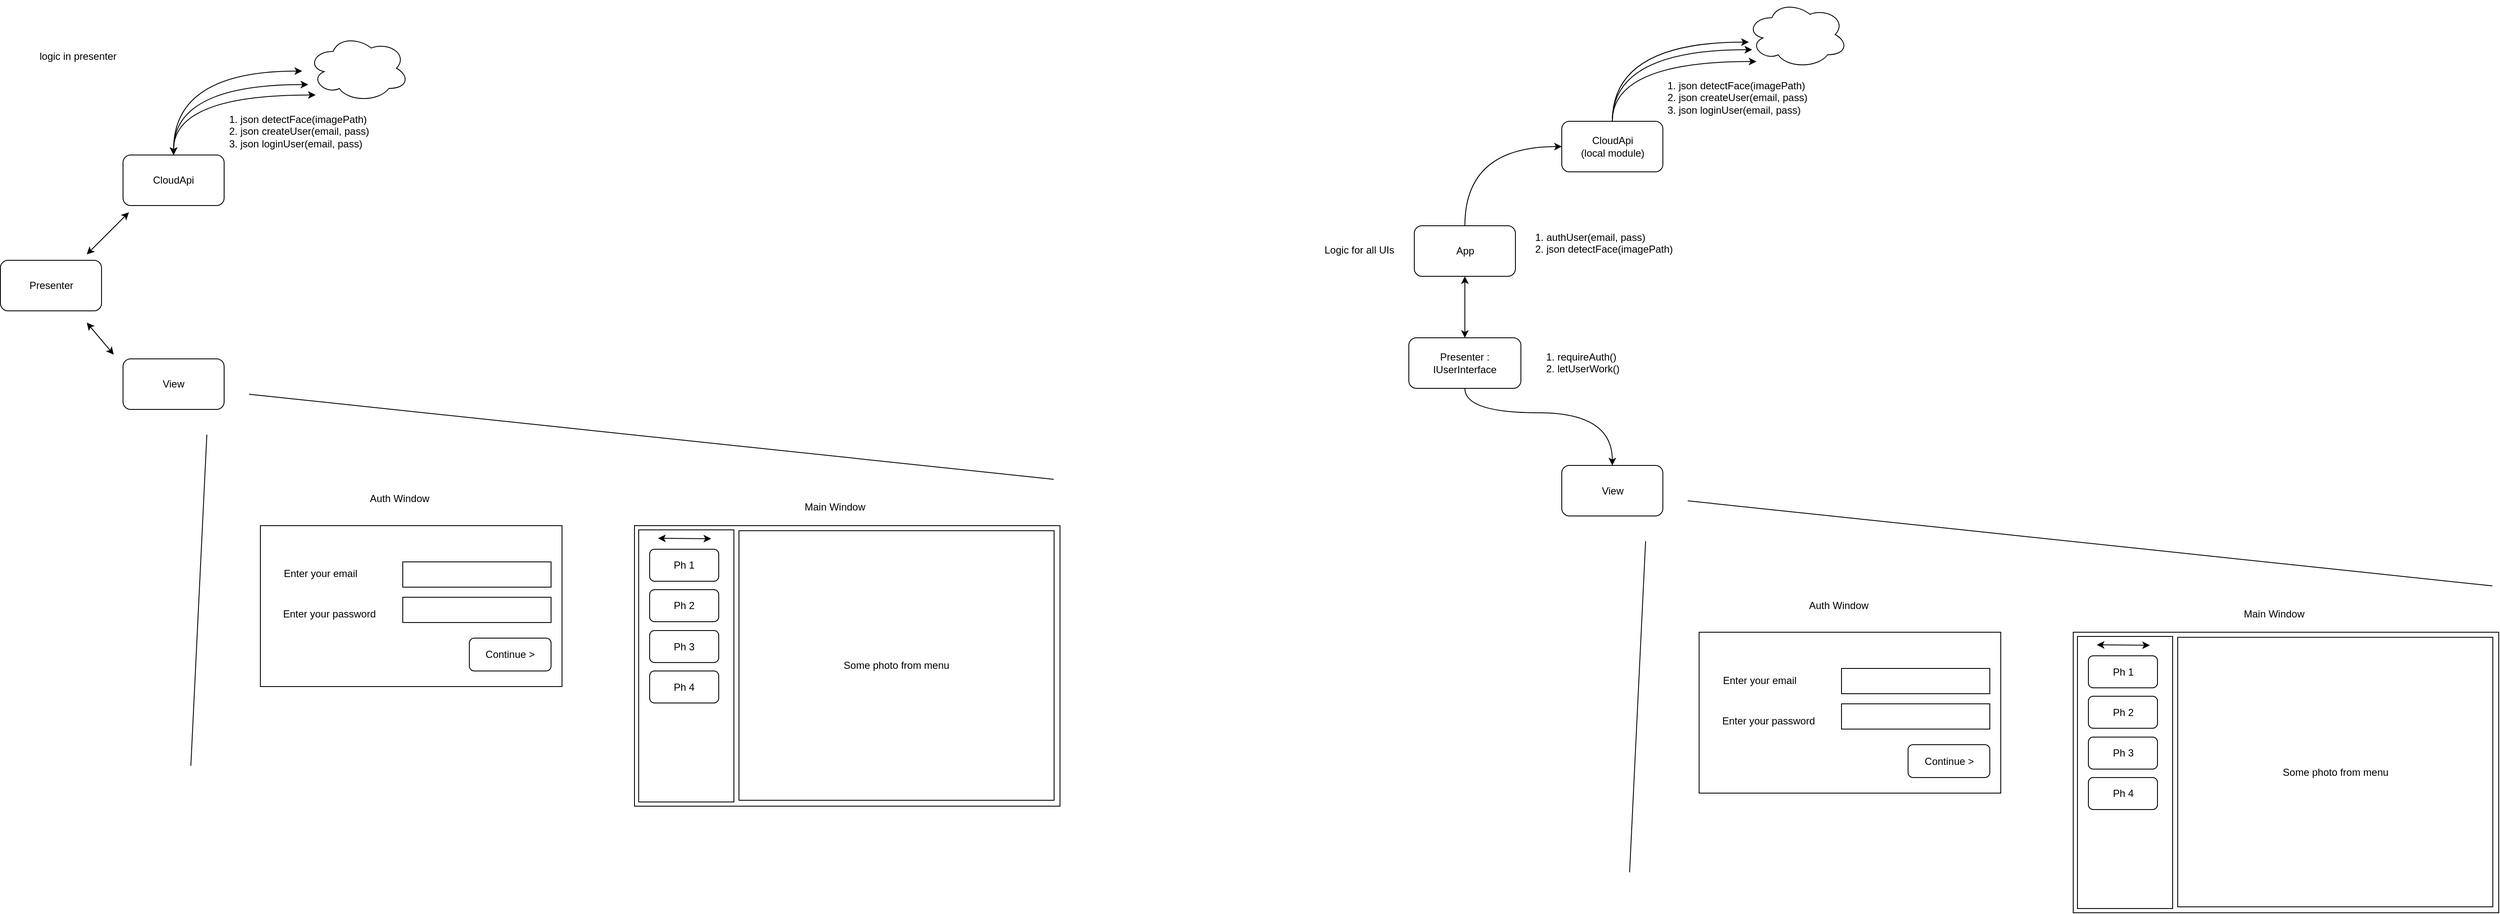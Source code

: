 <mxfile version="10.8.0" type="device"><diagram id="RPN1DrhEtpvBff0ssNFF" name="Page-1"><mxGraphModel dx="1100" dy="856" grid="0" gridSize="10" guides="1" tooltips="1" connect="1" arrows="1" fold="1" page="0" pageScale="1" pageWidth="850" pageHeight="1100" math="0" shadow="0"><root><mxCell id="0"/><mxCell id="1" parent="0"/><mxCell id="bMVW35TbsiTJvTJfAsjE-92" style="edgeStyle=orthogonalEdgeStyle;curved=1;rounded=0;orthogonalLoop=1;jettySize=auto;html=1;entryX=0;entryY=0.5;entryDx=0;entryDy=0;startArrow=none;startFill=0;" edge="1" parent="1" source="bMVW35TbsiTJvTJfAsjE-1" target="bMVW35TbsiTJvTJfAsjE-2"><mxGeometry relative="1" as="geometry"><Array as="points"><mxPoint x="1424" y="43"/></Array></mxGeometry></mxCell><mxCell id="bMVW35TbsiTJvTJfAsjE-1" value="App&lt;br&gt;" style="rounded=1;whiteSpace=wrap;html=1;" vertex="1" parent="1"><mxGeometry x="1363.5" y="137" width="120" height="60" as="geometry"/></mxCell><mxCell id="bMVW35TbsiTJvTJfAsjE-39" style="edgeStyle=orthogonalEdgeStyle;rounded=0;orthogonalLoop=1;jettySize=auto;html=1;curved=1;exitX=0.5;exitY=0;exitDx=0;exitDy=0;startArrow=none;startFill=0;" edge="1" parent="1" source="bMVW35TbsiTJvTJfAsjE-2"><mxGeometry relative="1" as="geometry"><mxPoint x="1760.5" y="-81" as="targetPoint"/><Array as="points"><mxPoint x="1598.5" y="-81"/></Array></mxGeometry></mxCell><mxCell id="bMVW35TbsiTJvTJfAsjE-2" value="CloudApi&lt;br&gt;(local module)&lt;br&gt;" style="rounded=1;whiteSpace=wrap;html=1;" vertex="1" parent="1"><mxGeometry x="1538.5" y="13" width="120" height="60" as="geometry"/></mxCell><mxCell id="bMVW35TbsiTJvTJfAsjE-3" value="View" style="rounded=1;whiteSpace=wrap;html=1;" vertex="1" parent="1"><mxGeometry x="1538.5" y="421.5" width="120" height="60" as="geometry"/></mxCell><mxCell id="bMVW35TbsiTJvTJfAsjE-6" value="" style="rounded=0;whiteSpace=wrap;html=1;" vertex="1" parent="1"><mxGeometry x="2145.5" y="619.5" width="505" height="333" as="geometry"/></mxCell><mxCell id="bMVW35TbsiTJvTJfAsjE-7" value="" style="rounded=0;whiteSpace=wrap;html=1;" vertex="1" parent="1"><mxGeometry x="2150.5" y="624.5" width="113" height="323" as="geometry"/></mxCell><mxCell id="bMVW35TbsiTJvTJfAsjE-8" value="" style="endArrow=classic;startArrow=classic;html=1;" edge="1" parent="1"><mxGeometry width="50" height="50" relative="1" as="geometry"><mxPoint x="2173.5" y="634.5" as="sourcePoint"/><mxPoint x="2236.5" y="635" as="targetPoint"/></mxGeometry></mxCell><mxCell id="bMVW35TbsiTJvTJfAsjE-9" value="Ph 1" style="rounded=1;whiteSpace=wrap;html=1;" vertex="1" parent="1"><mxGeometry x="2163.5" y="647.5" width="82" height="38" as="geometry"/></mxCell><mxCell id="bMVW35TbsiTJvTJfAsjE-10" value="Ph 2" style="rounded=1;whiteSpace=wrap;html=1;" vertex="1" parent="1"><mxGeometry x="2163.5" y="695.5" width="82" height="38" as="geometry"/></mxCell><mxCell id="bMVW35TbsiTJvTJfAsjE-12" value="Ph 3" style="rounded=1;whiteSpace=wrap;html=1;" vertex="1" parent="1"><mxGeometry x="2163.5" y="744" width="82" height="38" as="geometry"/></mxCell><mxCell id="bMVW35TbsiTJvTJfAsjE-13" value="Ph 4" style="rounded=1;whiteSpace=wrap;html=1;" vertex="1" parent="1"><mxGeometry x="2163.5" y="792" width="82" height="38" as="geometry"/></mxCell><mxCell id="bMVW35TbsiTJvTJfAsjE-17" value="Some photo from menu" style="rounded=0;whiteSpace=wrap;html=1;" vertex="1" parent="1"><mxGeometry x="2269.5" y="625.5" width="374" height="320" as="geometry"/></mxCell><mxCell id="bMVW35TbsiTJvTJfAsjE-18" value="Main Window" style="text;html=1;resizable=0;points=[];autosize=1;align=left;verticalAlign=top;spacingTop=-4;" vertex="1" parent="1"><mxGeometry x="2345.5" y="587.5" width="82" height="14" as="geometry"/></mxCell><mxCell id="bMVW35TbsiTJvTJfAsjE-19" value="" style="rounded=0;whiteSpace=wrap;html=1;" vertex="1" parent="1"><mxGeometry x="1701.5" y="619.5" width="358" height="191" as="geometry"/></mxCell><mxCell id="bMVW35TbsiTJvTJfAsjE-20" value="Auth Window" style="text;html=1;resizable=0;points=[];autosize=1;align=left;verticalAlign=top;spacingTop=-4;" vertex="1" parent="1"><mxGeometry x="1829.5" y="577.5" width="81" height="14" as="geometry"/></mxCell><mxCell id="bMVW35TbsiTJvTJfAsjE-23" value="Continue &amp;gt;" style="rounded=1;whiteSpace=wrap;html=1;" vertex="1" parent="1"><mxGeometry x="1949.5" y="753" width="97" height="39" as="geometry"/></mxCell><mxCell id="bMVW35TbsiTJvTJfAsjE-24" value="Enter your email" style="text;html=1;strokeColor=none;fillColor=none;align=center;verticalAlign=middle;whiteSpace=wrap;rounded=0;" vertex="1" parent="1"><mxGeometry x="1716.5" y="666.5" width="113" height="20" as="geometry"/></mxCell><mxCell id="bMVW35TbsiTJvTJfAsjE-25" value="Enter your password" style="text;html=1;strokeColor=none;fillColor=none;align=center;verticalAlign=middle;whiteSpace=wrap;rounded=0;" vertex="1" parent="1"><mxGeometry x="1722.5" y="714.5" width="122" height="20" as="geometry"/></mxCell><mxCell id="bMVW35TbsiTJvTJfAsjE-27" value="" style="rounded=0;whiteSpace=wrap;html=1;" vertex="1" parent="1"><mxGeometry x="1870.5" y="662.5" width="176" height="30" as="geometry"/></mxCell><mxCell id="bMVW35TbsiTJvTJfAsjE-32" value="" style="rounded=0;whiteSpace=wrap;html=1;" vertex="1" parent="1"><mxGeometry x="1870.5" y="704.5" width="176" height="30" as="geometry"/></mxCell><mxCell id="bMVW35TbsiTJvTJfAsjE-36" value="" style="endArrow=none;html=1;" edge="1" parent="1"><mxGeometry width="50" height="50" relative="1" as="geometry"><mxPoint x="1619" y="904.5" as="sourcePoint"/><mxPoint x="1638" y="511.5" as="targetPoint"/></mxGeometry></mxCell><mxCell id="bMVW35TbsiTJvTJfAsjE-37" value="" style="endArrow=none;html=1;" edge="1" parent="1"><mxGeometry width="50" height="50" relative="1" as="geometry"><mxPoint x="2643" y="564.5" as="sourcePoint"/><mxPoint x="1688" y="463.5" as="targetPoint"/></mxGeometry></mxCell><mxCell id="bMVW35TbsiTJvTJfAsjE-38" value="" style="ellipse;shape=cloud;whiteSpace=wrap;html=1;" vertex="1" parent="1"><mxGeometry x="1758" y="-130" width="120" height="80" as="geometry"/></mxCell><mxCell id="bMVW35TbsiTJvTJfAsjE-40" style="edgeStyle=orthogonalEdgeStyle;rounded=0;orthogonalLoop=1;jettySize=auto;html=1;curved=1;exitX=0.5;exitY=0;exitDx=0;exitDy=0;startArrow=none;startFill=0;" edge="1" parent="1" source="bMVW35TbsiTJvTJfAsjE-2"><mxGeometry relative="1" as="geometry"><mxPoint x="1602.5" y="57" as="sourcePoint"/><mxPoint x="1764.5" y="-72" as="targetPoint"/><Array as="points"><mxPoint x="1598.5" y="-72"/></Array></mxGeometry></mxCell><mxCell id="bMVW35TbsiTJvTJfAsjE-41" style="edgeStyle=orthogonalEdgeStyle;rounded=0;orthogonalLoop=1;jettySize=auto;html=1;curved=1;exitX=0.5;exitY=0;exitDx=0;exitDy=0;startArrow=none;startFill=0;" edge="1" parent="1" source="bMVW35TbsiTJvTJfAsjE-2"><mxGeometry relative="1" as="geometry"><mxPoint x="1612.5" y="67" as="sourcePoint"/><mxPoint x="1769.5" y="-58" as="targetPoint"/><Array as="points"><mxPoint x="1598.5" y="-58"/></Array></mxGeometry></mxCell><mxCell id="bMVW35TbsiTJvTJfAsjE-42" value="1. json detectFace(imagePath)&lt;br&gt;2. json createUser(email, pass)&lt;br&gt;3. json loginUser(email, pass)&lt;br&gt;" style="text;html=1;resizable=0;points=[];autosize=1;align=left;verticalAlign=top;spacingTop=-4;" vertex="1" parent="1"><mxGeometry x="1662" y="-39.5" width="176" height="42" as="geometry"/></mxCell><mxCell id="bMVW35TbsiTJvTJfAsjE-95" style="edgeStyle=orthogonalEdgeStyle;curved=1;rounded=0;orthogonalLoop=1;jettySize=auto;html=1;entryX=0.5;entryY=0;entryDx=0;entryDy=0;startArrow=none;startFill=0;" edge="1" parent="1" source="bMVW35TbsiTJvTJfAsjE-43" target="bMVW35TbsiTJvTJfAsjE-3"><mxGeometry relative="1" as="geometry"><Array as="points"><mxPoint x="1423" y="359"/><mxPoint x="1599" y="359"/></Array></mxGeometry></mxCell><mxCell id="bMVW35TbsiTJvTJfAsjE-43" value="Presenter : IUserInterface" style="rounded=1;whiteSpace=wrap;html=1;" vertex="1" parent="1"><mxGeometry x="1357" y="270" width="133" height="60" as="geometry"/></mxCell><mxCell id="bMVW35TbsiTJvTJfAsjE-85" style="edgeStyle=orthogonalEdgeStyle;curved=1;rounded=0;orthogonalLoop=1;jettySize=auto;html=1;startArrow=classic;startFill=1;" edge="1" parent="1" source="bMVW35TbsiTJvTJfAsjE-56"><mxGeometry relative="1" as="geometry"><mxPoint x="59.6" y="-18.2" as="targetPoint"/><Array as="points"><mxPoint x="-109" y="-18"/></Array></mxGeometry></mxCell><mxCell id="bMVW35TbsiTJvTJfAsjE-86" style="edgeStyle=orthogonalEdgeStyle;curved=1;rounded=0;orthogonalLoop=1;jettySize=auto;html=1;startArrow=classic;startFill=1;" edge="1" parent="1" source="bMVW35TbsiTJvTJfAsjE-56"><mxGeometry relative="1" as="geometry"><mxPoint x="50.8" y="-30.6" as="targetPoint"/><Array as="points"><mxPoint x="-109" y="-31"/></Array></mxGeometry></mxCell><mxCell id="bMVW35TbsiTJvTJfAsjE-87" style="edgeStyle=orthogonalEdgeStyle;curved=1;rounded=0;orthogonalLoop=1;jettySize=auto;html=1;startArrow=classic;startFill=1;" edge="1" parent="1" source="bMVW35TbsiTJvTJfAsjE-56"><mxGeometry relative="1" as="geometry"><mxPoint x="43.6" y="-46.6" as="targetPoint"/><Array as="points"><mxPoint x="-109" y="-47"/></Array></mxGeometry></mxCell><mxCell id="bMVW35TbsiTJvTJfAsjE-56" value="CloudApi" style="rounded=1;whiteSpace=wrap;html=1;" vertex="1" parent="1"><mxGeometry x="-169" y="53" width="120" height="60" as="geometry"/></mxCell><mxCell id="bMVW35TbsiTJvTJfAsjE-57" value="View" style="rounded=1;whiteSpace=wrap;html=1;" vertex="1" parent="1"><mxGeometry x="-169" y="295" width="120" height="60" as="geometry"/></mxCell><mxCell id="bMVW35TbsiTJvTJfAsjE-58" value="" style="rounded=0;whiteSpace=wrap;html=1;" vertex="1" parent="1"><mxGeometry x="438" y="493" width="505" height="333" as="geometry"/></mxCell><mxCell id="bMVW35TbsiTJvTJfAsjE-59" value="" style="rounded=0;whiteSpace=wrap;html=1;" vertex="1" parent="1"><mxGeometry x="443" y="498" width="113" height="323" as="geometry"/></mxCell><mxCell id="bMVW35TbsiTJvTJfAsjE-60" value="" style="endArrow=classic;startArrow=classic;html=1;" edge="1" parent="1"><mxGeometry width="50" height="50" relative="1" as="geometry"><mxPoint x="466" y="508" as="sourcePoint"/><mxPoint x="529" y="508.5" as="targetPoint"/></mxGeometry></mxCell><mxCell id="bMVW35TbsiTJvTJfAsjE-61" value="Ph 1" style="rounded=1;whiteSpace=wrap;html=1;" vertex="1" parent="1"><mxGeometry x="456" y="521" width="82" height="38" as="geometry"/></mxCell><mxCell id="bMVW35TbsiTJvTJfAsjE-62" value="Ph 2" style="rounded=1;whiteSpace=wrap;html=1;" vertex="1" parent="1"><mxGeometry x="456" y="569" width="82" height="38" as="geometry"/></mxCell><mxCell id="bMVW35TbsiTJvTJfAsjE-63" value="Ph 3" style="rounded=1;whiteSpace=wrap;html=1;" vertex="1" parent="1"><mxGeometry x="456" y="617.5" width="82" height="38" as="geometry"/></mxCell><mxCell id="bMVW35TbsiTJvTJfAsjE-64" value="Ph 4" style="rounded=1;whiteSpace=wrap;html=1;" vertex="1" parent="1"><mxGeometry x="456" y="665.5" width="82" height="38" as="geometry"/></mxCell><mxCell id="bMVW35TbsiTJvTJfAsjE-65" value="Some photo from menu" style="rounded=0;whiteSpace=wrap;html=1;" vertex="1" parent="1"><mxGeometry x="562" y="499" width="374" height="320" as="geometry"/></mxCell><mxCell id="bMVW35TbsiTJvTJfAsjE-66" value="Main Window" style="text;html=1;resizable=0;points=[];autosize=1;align=left;verticalAlign=top;spacingTop=-4;" vertex="1" parent="1"><mxGeometry x="638" y="461" width="82" height="14" as="geometry"/></mxCell><mxCell id="bMVW35TbsiTJvTJfAsjE-67" value="" style="rounded=0;whiteSpace=wrap;html=1;" vertex="1" parent="1"><mxGeometry x="-6" y="493" width="358" height="191" as="geometry"/></mxCell><mxCell id="bMVW35TbsiTJvTJfAsjE-68" value="Auth Window" style="text;html=1;resizable=0;points=[];autosize=1;align=left;verticalAlign=top;spacingTop=-4;" vertex="1" parent="1"><mxGeometry x="122" y="451" width="81" height="14" as="geometry"/></mxCell><mxCell id="bMVW35TbsiTJvTJfAsjE-69" value="Continue &amp;gt;" style="rounded=1;whiteSpace=wrap;html=1;" vertex="1" parent="1"><mxGeometry x="242" y="626.5" width="97" height="39" as="geometry"/></mxCell><mxCell id="bMVW35TbsiTJvTJfAsjE-70" value="Enter your email" style="text;html=1;strokeColor=none;fillColor=none;align=center;verticalAlign=middle;whiteSpace=wrap;rounded=0;" vertex="1" parent="1"><mxGeometry x="9" y="540" width="113" height="20" as="geometry"/></mxCell><mxCell id="bMVW35TbsiTJvTJfAsjE-71" value="Enter your password" style="text;html=1;strokeColor=none;fillColor=none;align=center;verticalAlign=middle;whiteSpace=wrap;rounded=0;" vertex="1" parent="1"><mxGeometry x="15" y="588" width="122" height="20" as="geometry"/></mxCell><mxCell id="bMVW35TbsiTJvTJfAsjE-72" value="" style="rounded=0;whiteSpace=wrap;html=1;" vertex="1" parent="1"><mxGeometry x="163" y="536" width="176" height="30" as="geometry"/></mxCell><mxCell id="bMVW35TbsiTJvTJfAsjE-73" value="" style="rounded=0;whiteSpace=wrap;html=1;" vertex="1" parent="1"><mxGeometry x="163" y="578" width="176" height="30" as="geometry"/></mxCell><mxCell id="bMVW35TbsiTJvTJfAsjE-74" value="" style="endArrow=none;html=1;" edge="1" parent="1"><mxGeometry width="50" height="50" relative="1" as="geometry"><mxPoint x="-88.5" y="778" as="sourcePoint"/><mxPoint x="-69.5" y="385" as="targetPoint"/></mxGeometry></mxCell><mxCell id="bMVW35TbsiTJvTJfAsjE-75" value="" style="endArrow=none;html=1;" edge="1" parent="1"><mxGeometry width="50" height="50" relative="1" as="geometry"><mxPoint x="935.5" y="438" as="sourcePoint"/><mxPoint x="-19.5" y="337" as="targetPoint"/></mxGeometry></mxCell><mxCell id="bMVW35TbsiTJvTJfAsjE-76" value="" style="ellipse;shape=cloud;whiteSpace=wrap;html=1;" vertex="1" parent="1"><mxGeometry x="50.5" y="-90" width="120" height="80" as="geometry"/></mxCell><mxCell id="bMVW35TbsiTJvTJfAsjE-79" value="1. json detectFace(imagePath)&lt;br&gt;2. json createUser(email, pass)&lt;br&gt;3. json loginUser(email, pass)&lt;br&gt;" style="text;html=1;resizable=0;points=[];autosize=1;align=left;verticalAlign=top;spacingTop=-4;" vertex="1" parent="1"><mxGeometry x="-45.5" y="0.5" width="176" height="42" as="geometry"/></mxCell><mxCell id="bMVW35TbsiTJvTJfAsjE-80" value="Presenter" style="rounded=1;whiteSpace=wrap;html=1;" vertex="1" parent="1"><mxGeometry x="-314.5" y="178" width="120" height="60" as="geometry"/></mxCell><mxCell id="bMVW35TbsiTJvTJfAsjE-84" value="logic in presenter" style="text;html=1;resizable=0;points=[];autosize=1;align=left;verticalAlign=top;spacingTop=-4;" vertex="1" parent="1"><mxGeometry x="-270" y="-74" width="101" height="14" as="geometry"/></mxCell><mxCell id="bMVW35TbsiTJvTJfAsjE-89" value="" style="endArrow=classic;startArrow=classic;html=1;" edge="1" parent="1"><mxGeometry width="50" height="50" relative="1" as="geometry"><mxPoint x="-212" y="171" as="sourcePoint"/><mxPoint x="-162" y="121" as="targetPoint"/></mxGeometry></mxCell><mxCell id="bMVW35TbsiTJvTJfAsjE-90" value="" style="endArrow=classic;startArrow=classic;html=1;" edge="1" parent="1"><mxGeometry width="50" height="50" relative="1" as="geometry"><mxPoint x="-212" y="252" as="sourcePoint"/><mxPoint x="-180" y="290" as="targetPoint"/></mxGeometry></mxCell><mxCell id="bMVW35TbsiTJvTJfAsjE-91" value="1. authUser(email, pass)&lt;br&gt;2. json detectFace(imagePath)&lt;br&gt;" style="text;html=1;resizable=0;points=[];autosize=1;align=left;verticalAlign=top;spacingTop=-4;" vertex="1" parent="1"><mxGeometry x="1505" y="141" width="173" height="28" as="geometry"/></mxCell><mxCell id="bMVW35TbsiTJvTJfAsjE-93" value="" style="endArrow=classic;startArrow=classic;html=1;entryX=0.5;entryY=1;entryDx=0;entryDy=0;exitX=0.5;exitY=0;exitDx=0;exitDy=0;" edge="1" parent="1" source="bMVW35TbsiTJvTJfAsjE-43" target="bMVW35TbsiTJvTJfAsjE-1"><mxGeometry width="50" height="50" relative="1" as="geometry"><mxPoint x="1381" y="258" as="sourcePoint"/><mxPoint x="1431" y="208" as="targetPoint"/></mxGeometry></mxCell><mxCell id="bMVW35TbsiTJvTJfAsjE-97" value="&lt;span&gt;Logic for all UIs&lt;/span&gt;" style="text;html=1;resizable=0;points=[];autosize=1;align=left;verticalAlign=top;spacingTop=-4;" vertex="1" parent="1"><mxGeometry x="1255" y="156" width="93" height="14" as="geometry"/></mxCell><mxCell id="bMVW35TbsiTJvTJfAsjE-98" value="1. requireAuth()&lt;br&gt;2. letUserWork()&lt;br&gt;" style="text;html=1;resizable=0;points=[];autosize=1;align=left;verticalAlign=top;spacingTop=-4;" vertex="1" parent="1"><mxGeometry x="1518" y="283" width="97" height="28" as="geometry"/></mxCell></root></mxGraphModel></diagram></mxfile>